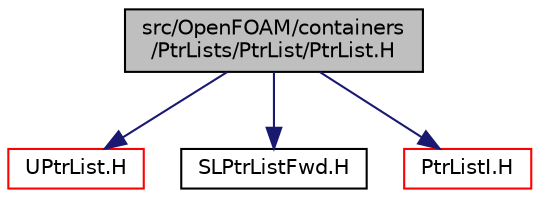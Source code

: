 digraph "src/OpenFOAM/containers/PtrLists/PtrList/PtrList.H"
{
  bgcolor="transparent";
  edge [fontname="Helvetica",fontsize="10",labelfontname="Helvetica",labelfontsize="10"];
  node [fontname="Helvetica",fontsize="10",shape=record];
  Node1 [label="src/OpenFOAM/containers\l/PtrLists/PtrList/PtrList.H",height=0.2,width=0.4,color="black", fillcolor="grey75", style="filled" fontcolor="black"];
  Node1 -> Node2 [color="midnightblue",fontsize="10",style="solid",fontname="Helvetica"];
  Node2 [label="UPtrList.H",height=0.2,width=0.4,color="red",URL="$UPtrList_8H.html"];
  Node1 -> Node3 [color="midnightblue",fontsize="10",style="solid",fontname="Helvetica"];
  Node3 [label="SLPtrListFwd.H",height=0.2,width=0.4,color="black",URL="$SLPtrListFwd_8H.html",tooltip="Forward declarations for SLPtrList. "];
  Node1 -> Node4 [color="midnightblue",fontsize="10",style="solid",fontname="Helvetica"];
  Node4 [label="PtrListI.H",height=0.2,width=0.4,color="red",URL="$PtrListI_8H.html"];
}
